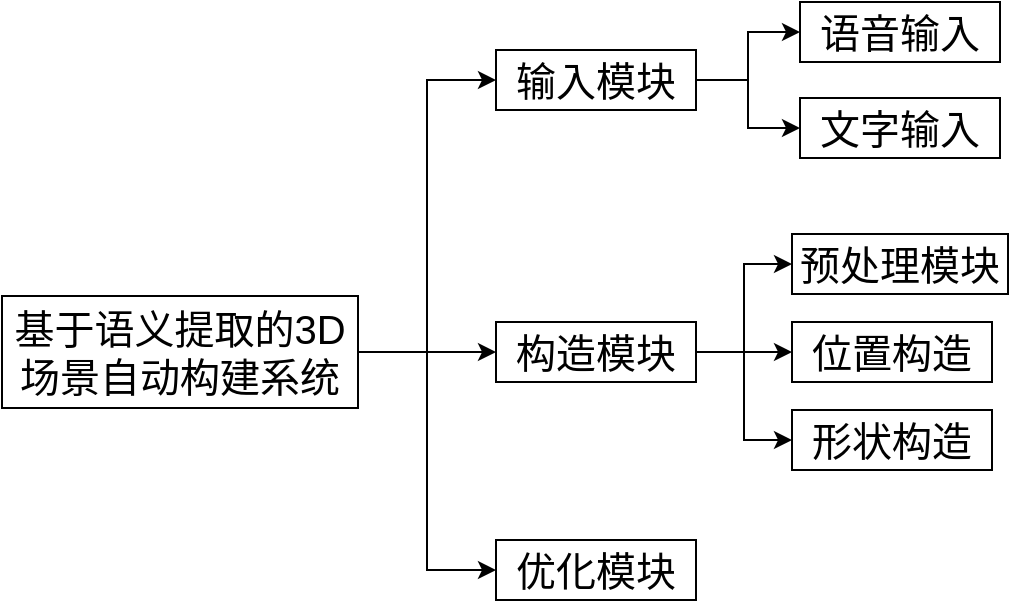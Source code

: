 <mxfile version="14.6.13" type="github">
  <diagram id="fmLs8U7eAmd5ZM81EFvs" name="Page-1">
    <mxGraphModel dx="1550" dy="836" grid="0" gridSize="10" guides="1" tooltips="1" connect="1" arrows="1" fold="1" page="1" pageScale="1" pageWidth="827" pageHeight="1169" math="0" shadow="0">
      <root>
        <mxCell id="0" />
        <mxCell id="1" parent="0" />
        <mxCell id="EG-5r9PIokrLgOK7OWSa-14" style="edgeStyle=orthogonalEdgeStyle;rounded=0;orthogonalLoop=1;jettySize=auto;html=1;exitX=1;exitY=0.5;exitDx=0;exitDy=0;entryX=0;entryY=0.5;entryDx=0;entryDy=0;" edge="1" parent="1" source="EG-5r9PIokrLgOK7OWSa-1" target="EG-5r9PIokrLgOK7OWSa-2">
          <mxGeometry relative="1" as="geometry" />
        </mxCell>
        <mxCell id="EG-5r9PIokrLgOK7OWSa-15" style="edgeStyle=orthogonalEdgeStyle;rounded=0;orthogonalLoop=1;jettySize=auto;html=1;exitX=1;exitY=0.5;exitDx=0;exitDy=0;entryX=0;entryY=0.5;entryDx=0;entryDy=0;" edge="1" parent="1" source="EG-5r9PIokrLgOK7OWSa-1" target="EG-5r9PIokrLgOK7OWSa-8">
          <mxGeometry relative="1" as="geometry" />
        </mxCell>
        <mxCell id="EG-5r9PIokrLgOK7OWSa-16" style="edgeStyle=orthogonalEdgeStyle;rounded=0;orthogonalLoop=1;jettySize=auto;html=1;exitX=1;exitY=0.5;exitDx=0;exitDy=0;entryX=0;entryY=0.5;entryDx=0;entryDy=0;" edge="1" parent="1" source="EG-5r9PIokrLgOK7OWSa-1" target="EG-5r9PIokrLgOK7OWSa-13">
          <mxGeometry relative="1" as="geometry" />
        </mxCell>
        <mxCell id="EG-5r9PIokrLgOK7OWSa-1" value="&lt;font style=&quot;font-size: 20px&quot;&gt;基于语义提取的3D场景自动构建系统&lt;/font&gt;" style="rounded=0;whiteSpace=wrap;html=1;" vertex="1" parent="1">
          <mxGeometry x="69" y="300" width="178" height="56" as="geometry" />
        </mxCell>
        <mxCell id="EG-5r9PIokrLgOK7OWSa-17" style="edgeStyle=orthogonalEdgeStyle;rounded=0;orthogonalLoop=1;jettySize=auto;html=1;exitX=1;exitY=0.5;exitDx=0;exitDy=0;entryX=0;entryY=0.5;entryDx=0;entryDy=0;" edge="1" parent="1" source="EG-5r9PIokrLgOK7OWSa-2" target="EG-5r9PIokrLgOK7OWSa-6">
          <mxGeometry relative="1" as="geometry" />
        </mxCell>
        <mxCell id="EG-5r9PIokrLgOK7OWSa-18" style="edgeStyle=orthogonalEdgeStyle;rounded=0;orthogonalLoop=1;jettySize=auto;html=1;exitX=1;exitY=0.5;exitDx=0;exitDy=0;entryX=0;entryY=0.5;entryDx=0;entryDy=0;" edge="1" parent="1" source="EG-5r9PIokrLgOK7OWSa-2" target="EG-5r9PIokrLgOK7OWSa-7">
          <mxGeometry relative="1" as="geometry" />
        </mxCell>
        <mxCell id="EG-5r9PIokrLgOK7OWSa-2" value="&lt;font style=&quot;font-size: 20px&quot;&gt;输入模块&lt;/font&gt;" style="rounded=0;whiteSpace=wrap;html=1;" vertex="1" parent="1">
          <mxGeometry x="316" y="177" width="100" height="30" as="geometry" />
        </mxCell>
        <mxCell id="EG-5r9PIokrLgOK7OWSa-6" value="&lt;font style=&quot;font-size: 20px&quot;&gt;语音输入&lt;/font&gt;" style="rounded=0;whiteSpace=wrap;html=1;" vertex="1" parent="1">
          <mxGeometry x="468" y="153" width="100" height="30" as="geometry" />
        </mxCell>
        <mxCell id="EG-5r9PIokrLgOK7OWSa-7" value="&lt;font style=&quot;font-size: 20px&quot;&gt;文字输入&lt;/font&gt;" style="rounded=0;whiteSpace=wrap;html=1;" vertex="1" parent="1">
          <mxGeometry x="468" y="201" width="100" height="30" as="geometry" />
        </mxCell>
        <mxCell id="EG-5r9PIokrLgOK7OWSa-19" style="edgeStyle=orthogonalEdgeStyle;rounded=0;orthogonalLoop=1;jettySize=auto;html=1;exitX=1;exitY=0.5;exitDx=0;exitDy=0;entryX=0;entryY=0.5;entryDx=0;entryDy=0;" edge="1" parent="1" source="EG-5r9PIokrLgOK7OWSa-8" target="EG-5r9PIokrLgOK7OWSa-9">
          <mxGeometry relative="1" as="geometry" />
        </mxCell>
        <mxCell id="EG-5r9PIokrLgOK7OWSa-20" style="edgeStyle=orthogonalEdgeStyle;rounded=0;orthogonalLoop=1;jettySize=auto;html=1;exitX=1;exitY=0.5;exitDx=0;exitDy=0;entryX=0;entryY=0.5;entryDx=0;entryDy=0;" edge="1" parent="1" source="EG-5r9PIokrLgOK7OWSa-8" target="EG-5r9PIokrLgOK7OWSa-11">
          <mxGeometry relative="1" as="geometry" />
        </mxCell>
        <mxCell id="EG-5r9PIokrLgOK7OWSa-21" style="edgeStyle=orthogonalEdgeStyle;rounded=0;orthogonalLoop=1;jettySize=auto;html=1;exitX=1;exitY=0.5;exitDx=0;exitDy=0;entryX=0;entryY=0.5;entryDx=0;entryDy=0;" edge="1" parent="1" source="EG-5r9PIokrLgOK7OWSa-8" target="EG-5r9PIokrLgOK7OWSa-12">
          <mxGeometry relative="1" as="geometry" />
        </mxCell>
        <mxCell id="EG-5r9PIokrLgOK7OWSa-8" value="&lt;font style=&quot;font-size: 20px&quot;&gt;构造模块&lt;/font&gt;" style="rounded=0;whiteSpace=wrap;html=1;" vertex="1" parent="1">
          <mxGeometry x="316" y="313" width="100" height="30" as="geometry" />
        </mxCell>
        <mxCell id="EG-5r9PIokrLgOK7OWSa-9" value="&lt;font style=&quot;font-size: 20px&quot;&gt;预处理模块&lt;/font&gt;" style="rounded=0;whiteSpace=wrap;html=1;" vertex="1" parent="1">
          <mxGeometry x="464" y="269" width="108" height="30" as="geometry" />
        </mxCell>
        <mxCell id="EG-5r9PIokrLgOK7OWSa-11" value="&lt;font style=&quot;font-size: 20px&quot;&gt;位置构造&lt;/font&gt;" style="rounded=0;whiteSpace=wrap;html=1;" vertex="1" parent="1">
          <mxGeometry x="464" y="313" width="100" height="30" as="geometry" />
        </mxCell>
        <mxCell id="EG-5r9PIokrLgOK7OWSa-12" value="&lt;font style=&quot;font-size: 20px&quot;&gt;形状构造&lt;/font&gt;" style="rounded=0;whiteSpace=wrap;html=1;" vertex="1" parent="1">
          <mxGeometry x="464" y="357" width="100" height="30" as="geometry" />
        </mxCell>
        <mxCell id="EG-5r9PIokrLgOK7OWSa-13" value="&lt;font style=&quot;font-size: 20px&quot;&gt;优化模块&lt;/font&gt;" style="rounded=0;whiteSpace=wrap;html=1;" vertex="1" parent="1">
          <mxGeometry x="316" y="422" width="100" height="30" as="geometry" />
        </mxCell>
      </root>
    </mxGraphModel>
  </diagram>
</mxfile>
